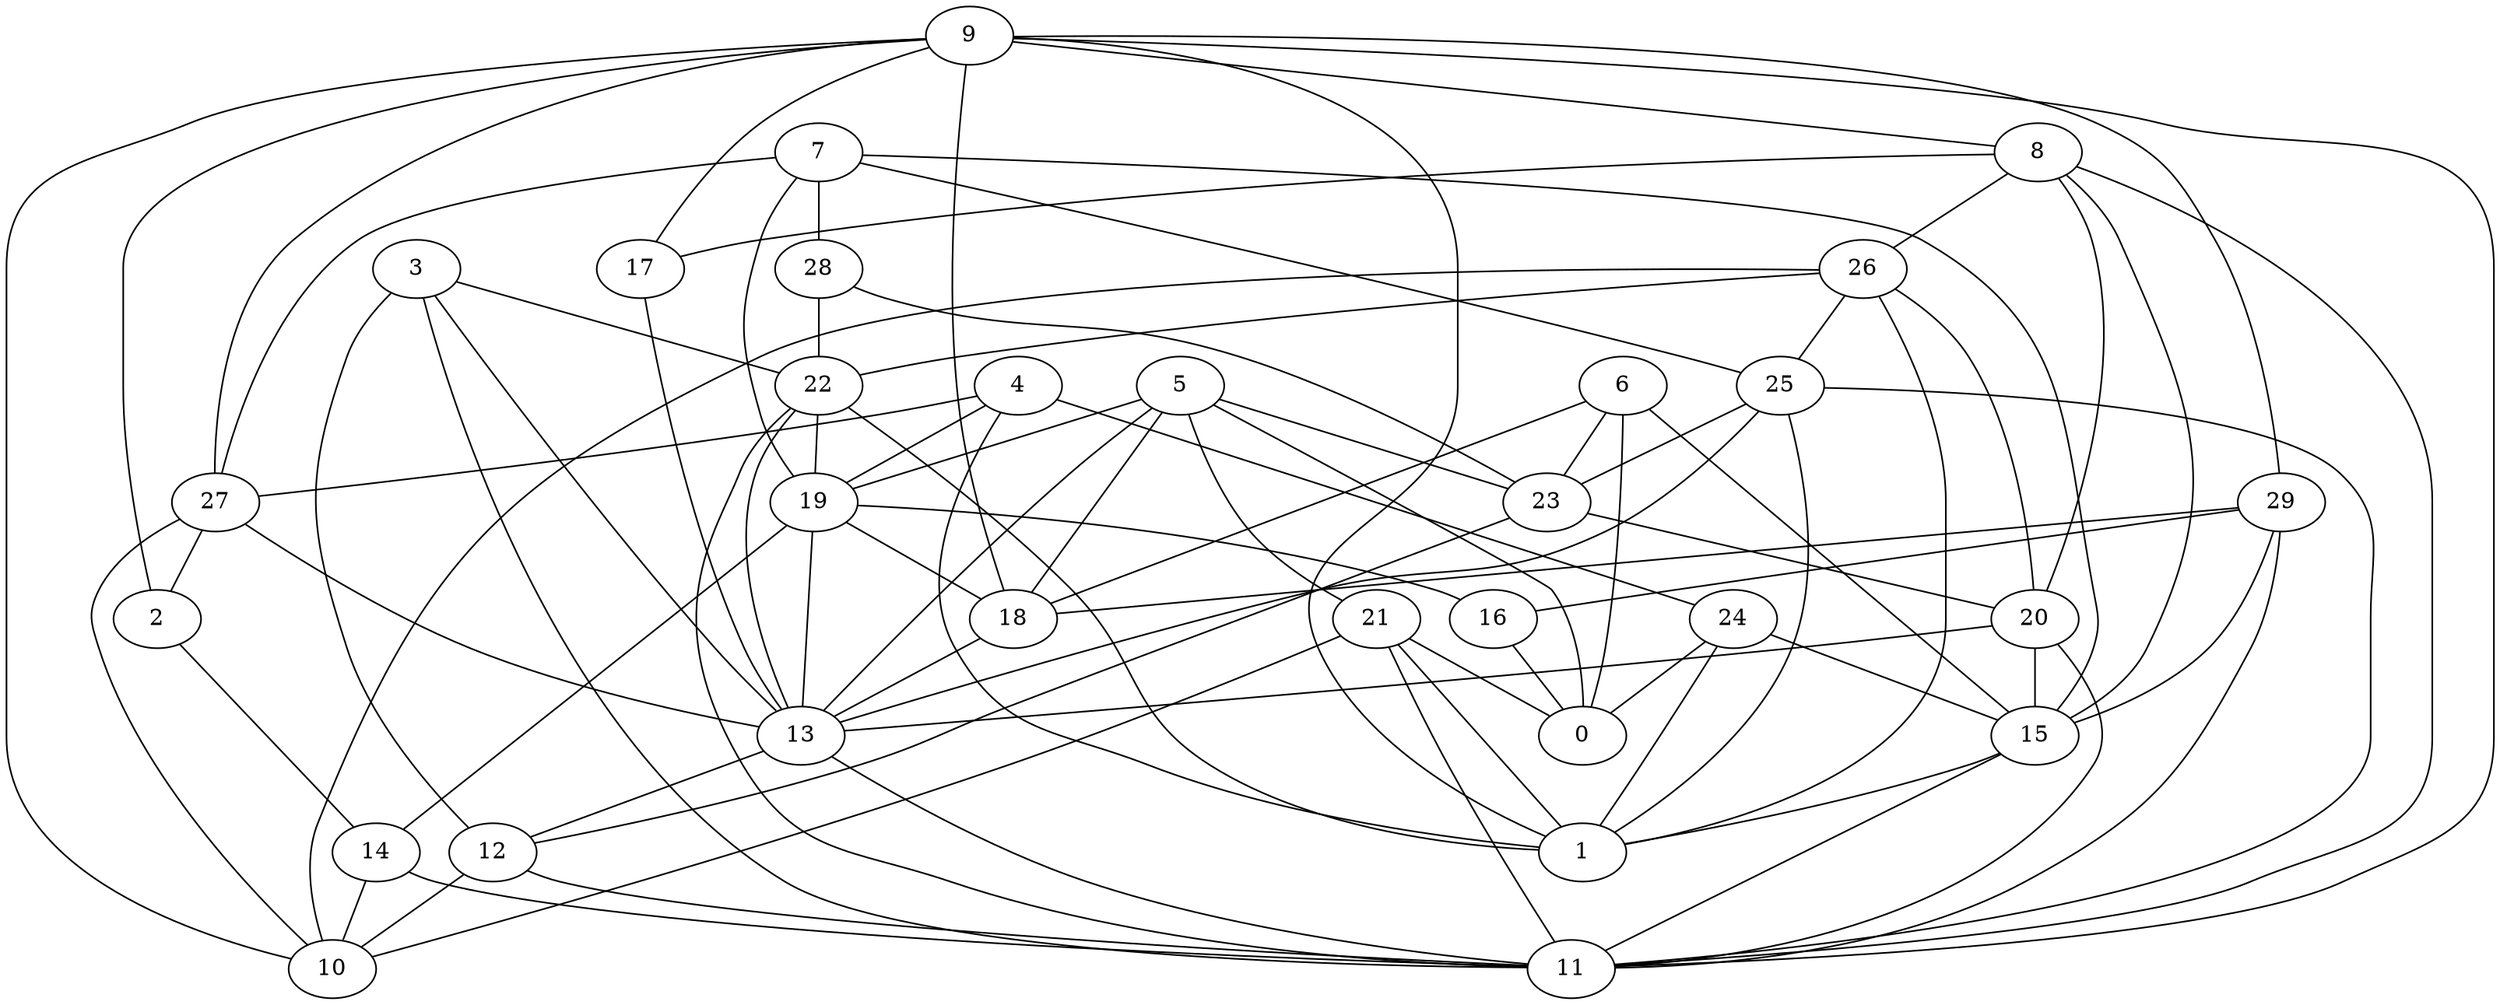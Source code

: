 digraph GG_graph {

subgraph G_graph {
edge [color = black]
"4" -> "27" [dir = none]
"4" -> "19" [dir = none]
"4" -> "1" [dir = none]
"4" -> "24" [dir = none]
"25" -> "23" [dir = none]
"25" -> "1" [dir = none]
"25" -> "13" [dir = none]
"25" -> "11" [dir = none]
"2" -> "14" [dir = none]
"18" -> "13" [dir = none]
"9" -> "2" [dir = none]
"9" -> "29" [dir = none]
"9" -> "10" [dir = none]
"9" -> "27" [dir = none]
"9" -> "17" [dir = none]
"9" -> "18" [dir = none]
"9" -> "1" [dir = none]
"9" -> "11" [dir = none]
"9" -> "8" [dir = none]
"22" -> "11" [dir = none]
"22" -> "1" [dir = none]
"22" -> "19" [dir = none]
"22" -> "13" [dir = none]
"8" -> "11" [dir = none]
"8" -> "20" [dir = none]
"8" -> "26" [dir = none]
"8" -> "15" [dir = none]
"8" -> "17" [dir = none]
"29" -> "18" [dir = none]
"29" -> "15" [dir = none]
"29" -> "11" [dir = none]
"29" -> "16" [dir = none]
"15" -> "1" [dir = none]
"15" -> "11" [dir = none]
"13" -> "11" [dir = none]
"13" -> "12" [dir = none]
"27" -> "2" [dir = none]
"27" -> "10" [dir = none]
"27" -> "13" [dir = none]
"7" -> "15" [dir = none]
"7" -> "19" [dir = none]
"7" -> "25" [dir = none]
"7" -> "28" [dir = none]
"7" -> "27" [dir = none]
"17" -> "13" [dir = none]
"28" -> "23" [dir = none]
"28" -> "22" [dir = none]
"24" -> "15" [dir = none]
"24" -> "0" [dir = none]
"24" -> "1" [dir = none]
"19" -> "16" [dir = none]
"19" -> "18" [dir = none]
"19" -> "14" [dir = none]
"19" -> "13" [dir = none]
"26" -> "1" [dir = none]
"26" -> "20" [dir = none]
"26" -> "25" [dir = none]
"26" -> "22" [dir = none]
"26" -> "10" [dir = none]
"14" -> "10" [dir = none]
"14" -> "11" [dir = none]
"6" -> "23" [dir = none]
"6" -> "0" [dir = none]
"6" -> "15" [dir = none]
"6" -> "18" [dir = none]
"3" -> "12" [dir = none]
"3" -> "11" [dir = none]
"3" -> "13" [dir = none]
"3" -> "22" [dir = none]
"16" -> "0" [dir = none]
"12" -> "11" [dir = none]
"12" -> "10" [dir = none]
"20" -> "15" [dir = none]
"20" -> "13" [dir = none]
"20" -> "11" [dir = none]
"23" -> "20" [dir = none]
"23" -> "12" [dir = none]
"21" -> "10" [dir = none]
"21" -> "0" [dir = none]
"21" -> "11" [dir = none]
"21" -> "1" [dir = none]
"5" -> "19" [dir = none]
"5" -> "18" [dir = none]
"5" -> "13" [dir = none]
"5" -> "21" [dir = none]
"5" -> "0" [dir = none]
"5" -> "23" [dir = none]
}

}

